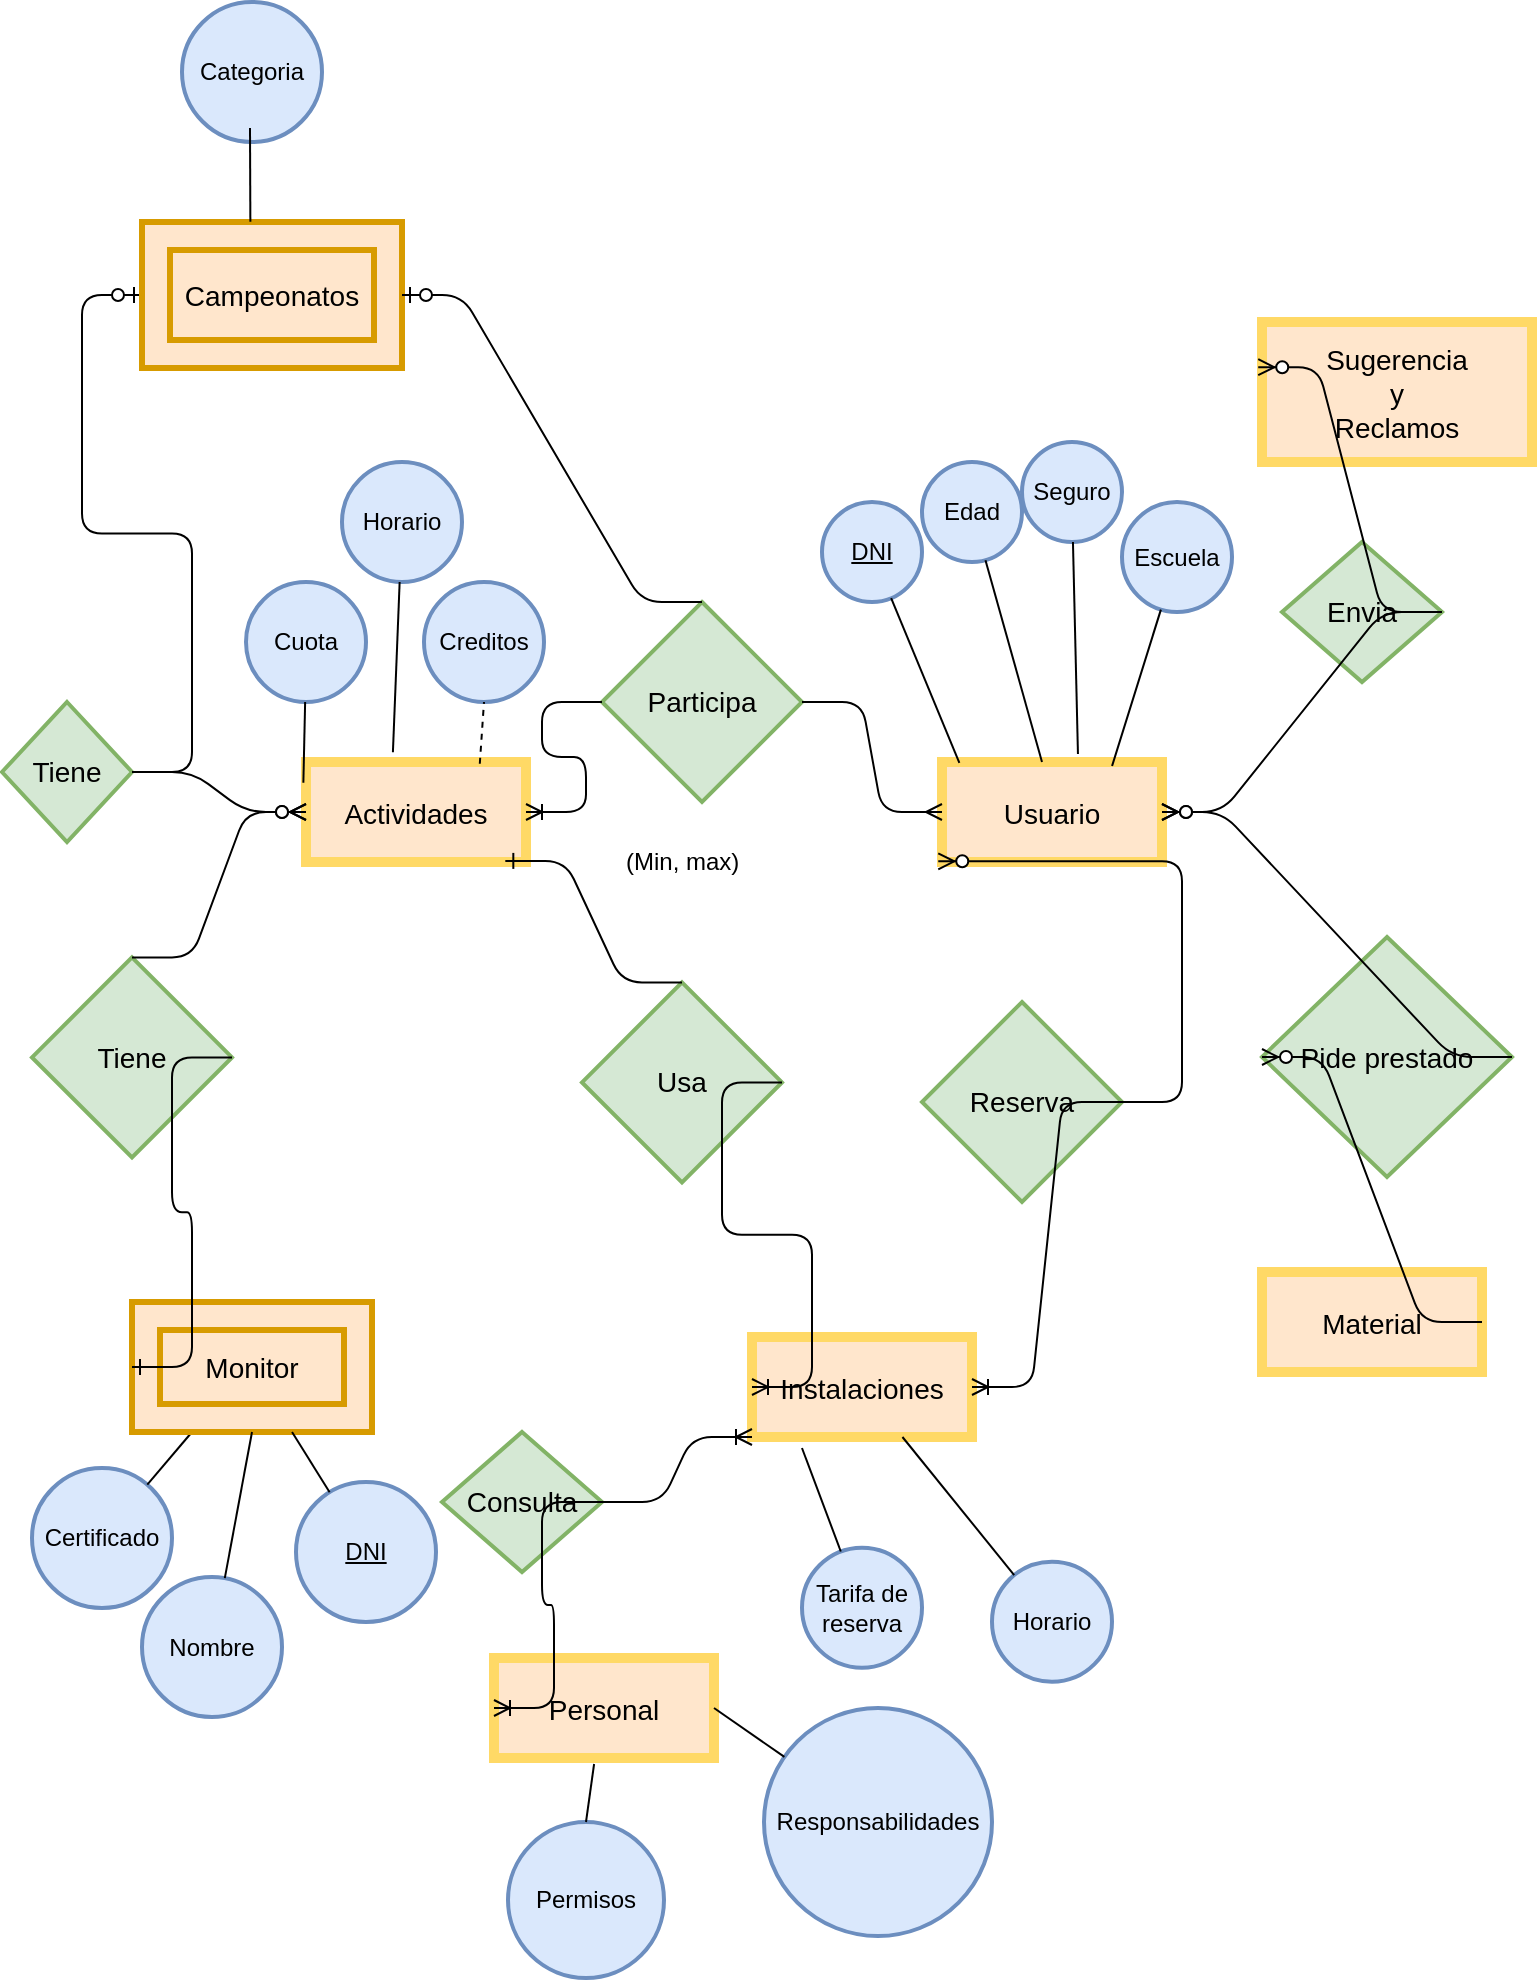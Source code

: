 <mxfile version="12.1.1" type="google" pages="1"><diagram id="WIsJeCkFswBoTWDT_eIO" name="Page-1"><mxGraphModel dx="854" dy="387" grid="1" gridSize="10" guides="1" tooltips="1" connect="1" arrows="1" fold="1" page="1" pageScale="1" pageWidth="827" pageHeight="1169" math="0" shadow="0"><root><mxCell id="0"/><mxCell id="1" parent="0"/><mxCell id="l50CEKleApwDOfh3a4sd-1" value="Usuario" style="text;align=center;verticalAlign=middle;spacingLeft=4;spacingRight=4;strokeColor=#FFD966;fillColor=#ffe6cc;rotatable=0;points=[[0,0.5],[1,0.5]];portConstraint=eastwest;fontSize=14;strokeWidth=5;" parent="1" vertex="1"><mxGeometry x="475" y="410" width="110" height="50" as="geometry"/></mxCell><mxCell id="l50CEKleApwDOfh3a4sd-3" value="Participa" style="shape=rhombus;strokeWidth=2;fontSize=17;perimeter=rhombusPerimeter;whiteSpace=wrap;html=1;align=center;fontSize=14;fillColor=#d5e8d4;strokeColor=#82b366;" parent="1" vertex="1"><mxGeometry x="305" y="330" width="100" height="100" as="geometry"/></mxCell><mxCell id="l50CEKleApwDOfh3a4sd-5" value="Actividades" style="text;align=center;verticalAlign=middle;spacingLeft=4;spacingRight=4;strokeColor=#FFD966;fillColor=#ffe6cc;rotatable=0;points=[[0,0.5],[1,0.5]];portConstraint=eastwest;fontSize=14;strokeWidth=5;" parent="1" vertex="1"><mxGeometry x="157" y="410" width="110" height="50" as="geometry"/></mxCell><mxCell id="l50CEKleApwDOfh3a4sd-10" value="Tiene " style="shape=rhombus;strokeWidth=2;fontSize=17;perimeter=rhombusPerimeter;whiteSpace=wrap;html=1;align=center;fontSize=14;fillColor=#d5e8d4;strokeColor=#82b366;" parent="1" vertex="1"><mxGeometry x="20" y="507.706" width="100" height="100" as="geometry"/></mxCell><mxCell id="l50CEKleApwDOfh3a4sd-12" value="" style="edgeStyle=entityRelationEdgeStyle;fontSize=12;html=1;endArrow=ERzeroToMany;endFill=1;entryX=0;entryY=0.5;entryDx=0;entryDy=0;exitX=0.5;exitY=0;exitDx=0;exitDy=0;" parent="1" source="l50CEKleApwDOfh3a4sd-10" target="l50CEKleApwDOfh3a4sd-5" edge="1"><mxGeometry width="100" height="100" relative="1" as="geometry"><mxPoint x="15" y="530" as="sourcePoint"/><mxPoint x="115" y="430" as="targetPoint"/></mxGeometry></mxCell><mxCell id="l50CEKleApwDOfh3a4sd-14" value="Pide prestado" style="shape=rhombus;strokeWidth=2;fontSize=17;perimeter=rhombusPerimeter;whiteSpace=wrap;html=1;align=center;fontSize=14;fillColor=#d5e8d4;strokeColor=#82b366;" parent="1" vertex="1"><mxGeometry x="635" y="497.5" width="125" height="120" as="geometry"/></mxCell><mxCell id="l50CEKleApwDOfh3a4sd-15" value="Material" style="text;align=center;verticalAlign=middle;spacingLeft=4;spacingRight=4;strokeColor=#FFD966;fillColor=#ffe6cc;rotatable=0;points=[[0,0.5],[1,0.5]];portConstraint=eastwest;fontSize=14;strokeWidth=5;" parent="1" vertex="1"><mxGeometry x="635" y="665" width="110" height="50" as="geometry"/></mxCell><mxCell id="l50CEKleApwDOfh3a4sd-16" value="" style="edgeStyle=entityRelationEdgeStyle;fontSize=12;html=1;endArrow=ERzeroToMany;endFill=1;exitX=1;exitY=0.5;exitDx=0;exitDy=0;" parent="1" source="l50CEKleApwDOfh3a4sd-14" target="l50CEKleApwDOfh3a4sd-1" edge="1"><mxGeometry width="100" height="100" relative="1" as="geometry"><mxPoint x="694.882" y="495.912" as="sourcePoint"/><mxPoint x="714.882" y="410.029" as="targetPoint"/></mxGeometry></mxCell><mxCell id="l50CEKleApwDOfh3a4sd-17" value="" style="edgeStyle=entityRelationEdgeStyle;fontSize=12;html=1;endArrow=ERzeroToMany;endFill=1;entryX=0;entryY=0.5;entryDx=0;entryDy=0;exitX=1;exitY=0.5;exitDx=0;exitDy=0;" parent="1" source="l50CEKleApwDOfh3a4sd-15" target="l50CEKleApwDOfh3a4sd-14" edge="1"><mxGeometry width="100" height="100" relative="1" as="geometry"><mxPoint x="520.167" y="665" as="sourcePoint"/><mxPoint x="505.167" y="540" as="targetPoint"/></mxGeometry></mxCell><mxCell id="l50CEKleApwDOfh3a4sd-21" value="Cuota" style="ellipse;whiteSpace=wrap;html=1;aspect=fixed;strokeColor=#6c8ebf;strokeWidth=2;fillColor=#dae8fc;" parent="1" vertex="1"><mxGeometry x="127" y="320" width="60" height="60" as="geometry"/></mxCell><mxCell id="l50CEKleApwDOfh3a4sd-22" value="Horario" style="ellipse;whiteSpace=wrap;html=1;aspect=fixed;strokeColor=#6c8ebf;strokeWidth=2;fillColor=#dae8fc;" parent="1" vertex="1"><mxGeometry x="175" y="260" width="60" height="60" as="geometry"/></mxCell><mxCell id="l50CEKleApwDOfh3a4sd-24" value="" style="endArrow=none;html=1;exitX=-0.012;exitY=0.208;exitDx=0;exitDy=0;exitPerimeter=0;" parent="1" source="l50CEKleApwDOfh3a4sd-5" target="l50CEKleApwDOfh3a4sd-21" edge="1"><mxGeometry width="50" height="50" relative="1" as="geometry"><mxPoint x="115" y="430" as="sourcePoint"/><mxPoint x="165" y="380" as="targetPoint"/></mxGeometry></mxCell><mxCell id="l50CEKleApwDOfh3a4sd-25" value="" style="endArrow=none;html=1;exitX=0.395;exitY=-0.098;exitDx=0;exitDy=0;exitPerimeter=0;" parent="1" source="l50CEKleApwDOfh3a4sd-5" target="l50CEKleApwDOfh3a4sd-22" edge="1"><mxGeometry width="50" height="50" relative="1" as="geometry"><mxPoint x="193.68" y="430.4" as="sourcePoint"/><mxPoint x="174.985" y="378.29" as="targetPoint"/></mxGeometry></mxCell><mxCell id="l50CEKleApwDOfh3a4sd-27" value="Creditos" style="ellipse;whiteSpace=wrap;html=1;aspect=fixed;strokeColor=#6c8ebf;strokeWidth=2;fillColor=#dae8fc;" parent="1" vertex="1"><mxGeometry x="216" y="320" width="60" height="60" as="geometry"/></mxCell><mxCell id="l50CEKleApwDOfh3a4sd-29" value="(Min, max)" style="text;html=1;resizable=0;points=[];autosize=1;align=left;verticalAlign=top;spacingTop=-4;" parent="1" vertex="1"><mxGeometry x="315" y="450" width="80" height="20" as="geometry"/></mxCell><mxCell id="l50CEKleApwDOfh3a4sd-30" value="" style="endArrow=none;dashed=1;html=1;entryX=0.5;entryY=1;entryDx=0;entryDy=0;exitX=0.79;exitY=0.017;exitDx=0;exitDy=0;exitPerimeter=0;" parent="1" source="l50CEKleApwDOfh3a4sd-5" target="l50CEKleApwDOfh3a4sd-27" edge="1"><mxGeometry width="50" height="50" relative="1" as="geometry"><mxPoint x="275" y="400" as="sourcePoint"/><mxPoint x="305" y="370" as="targetPoint"/></mxGeometry></mxCell><mxCell id="l50CEKleApwDOfh3a4sd-31" value="Instalaciones" style="text;align=center;verticalAlign=middle;spacingLeft=4;spacingRight=4;strokeColor=#FFD966;fillColor=#ffe6cc;rotatable=0;points=[[0,0.5],[1,0.5]];portConstraint=eastwest;fontSize=14;strokeWidth=5;" parent="1" vertex="1"><mxGeometry x="380" y="697.5" width="110" height="50" as="geometry"/></mxCell><mxCell id="l50CEKleApwDOfh3a4sd-32" value="Usa" style="shape=rhombus;strokeWidth=2;fontSize=17;perimeter=rhombusPerimeter;whiteSpace=wrap;html=1;align=center;fontSize=14;fillColor=#d5e8d4;strokeColor=#82b366;" parent="1" vertex="1"><mxGeometry x="295" y="520.206" width="100" height="100" as="geometry"/></mxCell><mxCell id="l50CEKleApwDOfh3a4sd-33" value="" style="edgeStyle=entityRelationEdgeStyle;fontSize=12;html=1;endArrow=ERone;endFill=1;exitX=0.5;exitY=0;exitDx=0;exitDy=0;entryX=0.906;entryY=0.989;entryDx=0;entryDy=0;entryPerimeter=0;" parent="1" source="l50CEKleApwDOfh3a4sd-32" target="l50CEKleApwDOfh3a4sd-5" edge="1"><mxGeometry width="100" height="100" relative="1" as="geometry"><mxPoint x="265" y="550" as="sourcePoint"/><mxPoint x="291" y="461" as="targetPoint"/></mxGeometry></mxCell><mxCell id="l50CEKleApwDOfh3a4sd-35" value="" style="edgeStyle=entityRelationEdgeStyle;fontSize=12;html=1;endArrow=ERoneToMany;entryX=0;entryY=0.5;entryDx=0;entryDy=0;exitX=1;exitY=0.5;exitDx=0;exitDy=0;" parent="1" source="l50CEKleApwDOfh3a4sd-32" target="l50CEKleApwDOfh3a4sd-31" edge="1"><mxGeometry width="100" height="100" relative="1" as="geometry"><mxPoint x="405" y="610" as="sourcePoint"/><mxPoint x="315" y="640" as="targetPoint"/></mxGeometry></mxCell><mxCell id="l50CEKleApwDOfh3a4sd-36" value="Personal" style="text;align=center;verticalAlign=middle;spacingLeft=4;spacingRight=4;strokeColor=#FFD966;fillColor=#ffe6cc;rotatable=0;points=[[0,0.5],[1,0.5]];portConstraint=eastwest;fontSize=14;strokeWidth=5;" parent="1" vertex="1"><mxGeometry x="251" y="858" width="110" height="50" as="geometry"/></mxCell><mxCell id="l50CEKleApwDOfh3a4sd-37" value="Consulta" style="shape=rhombus;strokeWidth=2;fontSize=17;perimeter=rhombusPerimeter;whiteSpace=wrap;html=1;align=center;fontSize=14;fillColor=#d5e8d4;strokeColor=#82b366;" parent="1" vertex="1"><mxGeometry x="225" y="745" width="80" height="70" as="geometry"/></mxCell><mxCell id="l50CEKleApwDOfh3a4sd-38" value="" style="edgeStyle=entityRelationEdgeStyle;fontSize=12;html=1;endArrow=ERoneToMany;entryX=0;entryY=0.5;entryDx=0;entryDy=0;exitX=1;exitY=0.5;exitDx=0;exitDy=0;" parent="1" source="l50CEKleApwDOfh3a4sd-37" target="l50CEKleApwDOfh3a4sd-36" edge="1"><mxGeometry width="100" height="100" relative="1" as="geometry"><mxPoint x="395" y="820" as="sourcePoint"/><mxPoint x="345" y="840" as="targetPoint"/></mxGeometry></mxCell><mxCell id="l50CEKleApwDOfh3a4sd-41" value="" style="edgeStyle=entityRelationEdgeStyle;fontSize=12;html=1;endArrow=ERoneToMany;entryX=0;entryY=1;entryDx=0;entryDy=0;exitX=1;exitY=0.5;exitDx=0;exitDy=0;entryPerimeter=0;" parent="1" source="l50CEKleApwDOfh3a4sd-37" target="l50CEKleApwDOfh3a4sd-31" edge="1"><mxGeometry width="100" height="100" relative="1" as="geometry"><mxPoint x="534.882" y="725.029" as="sourcePoint"/><mxPoint x="470.176" y="814.441" as="targetPoint"/></mxGeometry></mxCell><mxCell id="l50CEKleApwDOfh3a4sd-43" value="Reserva" style="shape=rhombus;strokeWidth=2;fontSize=17;perimeter=rhombusPerimeter;whiteSpace=wrap;html=1;align=center;fontSize=14;fillColor=#d5e8d4;strokeColor=#82b366;" parent="1" vertex="1"><mxGeometry x="465" y="530" width="100" height="100" as="geometry"/></mxCell><mxCell id="l50CEKleApwDOfh3a4sd-45" value="" style="edgeStyle=entityRelationEdgeStyle;fontSize=12;html=1;endArrow=ERoneToMany;exitX=1;exitY=0.5;exitDx=0;exitDy=0;" parent="1" source="l50CEKleApwDOfh3a4sd-43" target="l50CEKleApwDOfh3a4sd-31" edge="1"><mxGeometry width="100" height="100" relative="1" as="geometry"><mxPoint x="525.471" y="529.647" as="sourcePoint"/><mxPoint x="535" y="760" as="targetPoint"/></mxGeometry></mxCell><mxCell id="l50CEKleApwDOfh3a4sd-48" value="Horario" style="ellipse;whiteSpace=wrap;html=1;aspect=fixed;strokeColor=#6c8ebf;strokeWidth=2;fillColor=#dae8fc;direction=west;" parent="1" vertex="1"><mxGeometry x="500" y="809.824" width="60" height="60" as="geometry"/></mxCell><mxCell id="l50CEKleApwDOfh3a4sd-49" value="" style="endArrow=none;html=1;" parent="1" source="l50CEKleApwDOfh3a4sd-31" target="l50CEKleApwDOfh3a4sd-48" edge="1"><mxGeometry width="50" height="50" relative="1" as="geometry"><mxPoint x="488.45" y="923.924" as="sourcePoint"/><mxPoint x="434.985" y="897.113" as="targetPoint"/></mxGeometry></mxCell><mxCell id="l50CEKleApwDOfh3a4sd-52" value="Tarifa de reserva" style="ellipse;whiteSpace=wrap;html=1;aspect=fixed;strokeColor=#6c8ebf;strokeWidth=2;fillColor=#dae8fc;" parent="1" vertex="1"><mxGeometry x="405" y="802.824" width="60" height="60" as="geometry"/></mxCell><mxCell id="l50CEKleApwDOfh3a4sd-53" value="" style="endArrow=none;html=1;" parent="1" target="l50CEKleApwDOfh3a4sd-52" edge="1"><mxGeometry width="50" height="50" relative="1" as="geometry"><mxPoint x="405" y="753" as="sourcePoint"/><mxPoint x="514.985" y="900.113" as="targetPoint"/></mxGeometry></mxCell><mxCell id="l50CEKleApwDOfh3a4sd-54" value="Envia" style="shape=rhombus;strokeWidth=2;fontSize=17;perimeter=rhombusPerimeter;whiteSpace=wrap;html=1;align=center;fontSize=14;fillColor=#d5e8d4;strokeColor=#82b366;" parent="1" vertex="1"><mxGeometry x="645" y="300" width="80" height="70" as="geometry"/></mxCell><mxCell id="l50CEKleApwDOfh3a4sd-55" value="Sugerencia &#10;y&#10;Reclamos" style="text;align=center;verticalAlign=middle;spacingLeft=4;spacingRight=4;strokeColor=#FFD966;fillColor=#ffe6cc;rotatable=0;points=[[0,0.5],[1,0.5]];portConstraint=eastwest;fontSize=14;strokeWidth=5;" parent="1" vertex="1"><mxGeometry x="635" y="190" width="135" height="70" as="geometry"/></mxCell><mxCell id="l50CEKleApwDOfh3a4sd-56" value="" style="edgeStyle=entityRelationEdgeStyle;fontSize=12;html=1;endArrow=ERzeroToMany;endFill=1;entryX=-0.014;entryY=0.323;entryDx=0;entryDy=0;entryPerimeter=0;exitX=1;exitY=0.5;exitDx=0;exitDy=0;" parent="1" source="l50CEKleApwDOfh3a4sd-54" target="l50CEKleApwDOfh3a4sd-55" edge="1"><mxGeometry width="100" height="100" relative="1" as="geometry"><mxPoint x="555" y="290" as="sourcePoint"/><mxPoint x="865" y="350" as="targetPoint"/></mxGeometry></mxCell><mxCell id="l50CEKleApwDOfh3a4sd-60" value="" style="edgeStyle=entityRelationEdgeStyle;fontSize=12;html=1;endArrow=ERzeroToMany;endFill=1;exitX=1;exitY=0.5;exitDx=0;exitDy=0;" parent="1" source="l50CEKleApwDOfh3a4sd-54" target="l50CEKleApwDOfh3a4sd-1" edge="1"><mxGeometry width="100" height="100" relative="1" as="geometry"><mxPoint x="685" y="450" as="sourcePoint"/><mxPoint x="825" y="370" as="targetPoint"/></mxGeometry></mxCell><mxCell id="l50CEKleApwDOfh3a4sd-65" value="&lt;u&gt;DNI&lt;/u&gt;" style="ellipse;whiteSpace=wrap;html=1;aspect=fixed;strokeColor=#6c8ebf;strokeWidth=2;fillColor=#dae8fc;" parent="1" vertex="1"><mxGeometry x="415" y="280" width="50" height="50" as="geometry"/></mxCell><mxCell id="l50CEKleApwDOfh3a4sd-66" value="" style="endArrow=none;html=1;exitX=-0.012;exitY=0.208;exitDx=0;exitDy=0;exitPerimeter=0;" parent="1" target="l50CEKleApwDOfh3a4sd-65" edge="1"><mxGeometry width="50" height="50" relative="1" as="geometry"><mxPoint x="483.68" y="410.4" as="sourcePoint"/><mxPoint x="580" y="380" as="targetPoint"/></mxGeometry></mxCell><mxCell id="l50CEKleApwDOfh3a4sd-68" value="Edad" style="ellipse;whiteSpace=wrap;html=1;aspect=fixed;strokeColor=#6c8ebf;strokeWidth=2;fillColor=#dae8fc;" parent="1" vertex="1"><mxGeometry x="465" y="260" width="50" height="50" as="geometry"/></mxCell><mxCell id="l50CEKleApwDOfh3a4sd-69" value="" style="endArrow=none;html=1;" parent="1" target="l50CEKleApwDOfh3a4sd-68" edge="1"><mxGeometry width="50" height="50" relative="1" as="geometry"><mxPoint x="525" y="410" as="sourcePoint"/><mxPoint x="640" y="379.5" as="targetPoint"/></mxGeometry></mxCell><mxCell id="l50CEKleApwDOfh3a4sd-74" value="" style="edgeStyle=entityRelationEdgeStyle;fontSize=12;html=1;endArrow=ERmany;entryX=0;entryY=0.5;entryDx=0;entryDy=0;exitX=1;exitY=0.5;exitDx=0;exitDy=0;" parent="1" source="l50CEKleApwDOfh3a4sd-3" target="l50CEKleApwDOfh3a4sd-1" edge="1"><mxGeometry width="100" height="100" relative="1" as="geometry"><mxPoint x="365" y="510" as="sourcePoint"/><mxPoint x="465" y="430" as="targetPoint"/></mxGeometry></mxCell><mxCell id="l50CEKleApwDOfh3a4sd-75" value="" style="edgeStyle=entityRelationEdgeStyle;fontSize=12;html=1;endArrow=ERoneToMany;" parent="1" source="l50CEKleApwDOfh3a4sd-3" target="l50CEKleApwDOfh3a4sd-5" edge="1"><mxGeometry width="100" height="100" relative="1" as="geometry"><mxPoint x="235" y="290" as="sourcePoint"/><mxPoint x="265" y="440" as="targetPoint"/></mxGeometry></mxCell><mxCell id="l50CEKleApwDOfh3a4sd-77" value="Certificado" style="ellipse;whiteSpace=wrap;html=1;aspect=fixed;strokeColor=#6c8ebf;strokeWidth=2;fillColor=#dae8fc;" parent="1" vertex="1"><mxGeometry x="20" y="763" width="70" height="70" as="geometry"/></mxCell><mxCell id="rSHOa61x_2m576k7iY24-1" value="Nombre&lt;br&gt;" style="ellipse;whiteSpace=wrap;html=1;aspect=fixed;strokeColor=#6c8ebf;strokeWidth=2;fillColor=#dae8fc;" vertex="1" parent="1"><mxGeometry x="75" y="817.5" width="70" height="70" as="geometry"/></mxCell><mxCell id="l50CEKleApwDOfh3a4sd-78" value="" style="endArrow=none;html=1;exitX=0.25;exitY=1;exitDx=0;exitDy=0;" parent="1" source="l50CEKleApwDOfh3a4sd-92" target="l50CEKleApwDOfh3a4sd-77" edge="1"><mxGeometry width="50" height="50" relative="1" as="geometry"><mxPoint x="31.98" y="747.9" as="sourcePoint"/><mxPoint x="135" y="922.5" as="targetPoint"/></mxGeometry></mxCell><mxCell id="l50CEKleApwDOfh3a4sd-81" value="Responsabilidades" style="ellipse;whiteSpace=wrap;html=1;aspect=fixed;strokeColor=#6c8ebf;strokeWidth=2;fillColor=#dae8fc;" parent="1" vertex="1"><mxGeometry x="386" y="883" width="114" height="114" as="geometry"/></mxCell><mxCell id="l50CEKleApwDOfh3a4sd-82" value="" style="endArrow=none;html=1;exitX=1;exitY=0.5;exitDx=0;exitDy=0;" parent="1" source="l50CEKleApwDOfh3a4sd-36" target="l50CEKleApwDOfh3a4sd-81" edge="1"><mxGeometry width="50" height="50" relative="1" as="geometry"><mxPoint x="275" y="957.5" as="sourcePoint"/><mxPoint x="444.985" y="1059.613" as="targetPoint"/></mxGeometry></mxCell><mxCell id="l50CEKleApwDOfh3a4sd-85" value="Permisos" style="ellipse;whiteSpace=wrap;html=1;aspect=fixed;strokeColor=#6c8ebf;strokeWidth=2;fillColor=#dae8fc;" parent="1" vertex="1"><mxGeometry x="258" y="940" width="78" height="78" as="geometry"/></mxCell><mxCell id="l50CEKleApwDOfh3a4sd-86" value="" style="endArrow=none;html=1;exitX=0.5;exitY=0;exitDx=0;exitDy=0;entryX=0.455;entryY=1.06;entryDx=0;entryDy=0;entryPerimeter=0;" parent="1" source="l50CEKleApwDOfh3a4sd-85" target="l50CEKleApwDOfh3a4sd-36" edge="1"><mxGeometry width="50" height="50" relative="1" as="geometry"><mxPoint x="204" y="1023" as="sourcePoint"/><mxPoint x="256" y="991" as="targetPoint"/></mxGeometry></mxCell><mxCell id="l50CEKleApwDOfh3a4sd-87" value="Seguro" style="ellipse;whiteSpace=wrap;html=1;aspect=fixed;strokeColor=#6c8ebf;strokeWidth=2;fillColor=#dae8fc;" parent="1" vertex="1"><mxGeometry x="515" y="250" width="50" height="50" as="geometry"/></mxCell><mxCell id="l50CEKleApwDOfh3a4sd-88" value="" style="endArrow=none;html=1;exitX=0.618;exitY=-0.08;exitDx=0;exitDy=0;exitPerimeter=0;" parent="1" source="l50CEKleApwDOfh3a4sd-1" target="l50CEKleApwDOfh3a4sd-87" edge="1"><mxGeometry width="50" height="50" relative="1" as="geometry"><mxPoint x="535" y="420" as="sourcePoint"/><mxPoint x="650" y="389.5" as="targetPoint"/></mxGeometry></mxCell><mxCell id="l50CEKleApwDOfh3a4sd-90" value="Escuela" style="ellipse;whiteSpace=wrap;html=1;aspect=fixed;strokeColor=#6c8ebf;strokeWidth=2;fillColor=#dae8fc;" parent="1" vertex="1"><mxGeometry x="565" y="280" width="55" height="55" as="geometry"/></mxCell><mxCell id="l50CEKleApwDOfh3a4sd-91" value="" style="endArrow=none;html=1;exitX=0.773;exitY=0.04;exitDx=0;exitDy=0;exitPerimeter=0;" parent="1" source="l50CEKleApwDOfh3a4sd-1" target="l50CEKleApwDOfh3a4sd-90" edge="1"><mxGeometry width="50" height="50" relative="1" as="geometry"><mxPoint x="567.01" y="438" as="sourcePoint"/><mxPoint x="700" y="424.5" as="targetPoint"/></mxGeometry></mxCell><mxCell id="l50CEKleApwDOfh3a4sd-92" value="Monitor" style="shape=ext;strokeWidth=3;margin=10;double=1;whiteSpace=wrap;html=1;align=center;fontSize=14;fillColor=#ffe6cc;strokeColor=#d79b00;" parent="1" vertex="1"><mxGeometry x="70" y="680" width="120" height="65" as="geometry"/></mxCell><mxCell id="l50CEKleApwDOfh3a4sd-94" value="" style="edgeStyle=entityRelationEdgeStyle;fontSize=12;html=1;endArrow=ERone;endFill=1;entryX=0;entryY=0.5;entryDx=0;entryDy=0;exitX=1;exitY=0.5;exitDx=0;exitDy=0;" parent="1" source="l50CEKleApwDOfh3a4sd-10" target="l50CEKleApwDOfh3a4sd-92" edge="1"><mxGeometry width="100" height="100" relative="1" as="geometry"><mxPoint x="-25" y="690" as="sourcePoint"/><mxPoint x="75" y="590" as="targetPoint"/></mxGeometry></mxCell><mxCell id="l50CEKleApwDOfh3a4sd-95" value="" style="edgeStyle=entityRelationEdgeStyle;fontSize=12;html=1;endArrow=ERzeroToMany;endFill=1;entryX=-0.017;entryY=0.993;entryDx=0;entryDy=0;entryPerimeter=0;" parent="1" source="l50CEKleApwDOfh3a4sd-43" target="l50CEKleApwDOfh3a4sd-1" edge="1"><mxGeometry width="100" height="100" relative="1" as="geometry"><mxPoint x="395" y="620" as="sourcePoint"/><mxPoint x="495" y="520" as="targetPoint"/></mxGeometry></mxCell><mxCell id="l50CEKleApwDOfh3a4sd-98" value="Tiene " style="shape=rhombus;strokeWidth=2;fontSize=17;perimeter=rhombusPerimeter;whiteSpace=wrap;html=1;align=center;fontSize=14;fillColor=#d5e8d4;strokeColor=#82b366;" parent="1" vertex="1"><mxGeometry x="5" y="380" width="65" height="70" as="geometry"/></mxCell><mxCell id="l50CEKleApwDOfh3a4sd-99" value="" style="edgeStyle=entityRelationEdgeStyle;fontSize=12;html=1;endArrow=ERzeroToOne;endFill=1;exitX=1;exitY=0.5;exitDx=0;exitDy=0;entryX=0;entryY=0.5;entryDx=0;entryDy=0;" parent="1" source="l50CEKleApwDOfh3a4sd-98" target="l50CEKleApwDOfh3a4sd-101" edge="1"><mxGeometry width="100" height="100" relative="1" as="geometry"><mxPoint x="-45" y="340" as="sourcePoint"/><mxPoint x="-165" y="280" as="targetPoint"/></mxGeometry></mxCell><mxCell id="l50CEKleApwDOfh3a4sd-101" value="Campeonatos" style="shape=ext;strokeWidth=3;margin=10;double=1;whiteSpace=wrap;html=1;align=center;fontSize=14;fillColor=#ffe6cc;strokeColor=#d79b00;" parent="1" vertex="1"><mxGeometry x="75" y="140" width="130" height="73" as="geometry"/></mxCell><mxCell id="l50CEKleApwDOfh3a4sd-102" value="" style="edgeStyle=entityRelationEdgeStyle;fontSize=12;html=1;endArrow=ERzeroToMany;endFill=1;exitX=1;exitY=0.5;exitDx=0;exitDy=0;entryX=0;entryY=0.5;entryDx=0;entryDy=0;" parent="1" source="l50CEKleApwDOfh3a4sd-98" target="l50CEKleApwDOfh3a4sd-5" edge="1"><mxGeometry width="100" height="100" relative="1" as="geometry"><mxPoint x="-30" y="525" as="sourcePoint"/><mxPoint x="70" y="425" as="targetPoint"/></mxGeometry></mxCell><mxCell id="l50CEKleApwDOfh3a4sd-103" value="" style="edgeStyle=entityRelationEdgeStyle;fontSize=12;html=1;endArrow=ERzeroToOne;endFill=1;exitX=0.5;exitY=0;exitDx=0;exitDy=0;" parent="1" source="l50CEKleApwDOfh3a4sd-3" target="l50CEKleApwDOfh3a4sd-101" edge="1"><mxGeometry width="100" height="100" relative="1" as="geometry"><mxPoint x="-165" y="270" as="sourcePoint"/><mxPoint x="-65" y="170" as="targetPoint"/></mxGeometry></mxCell><mxCell id="l50CEKleApwDOfh3a4sd-105" value="Categoria" style="ellipse;whiteSpace=wrap;html=1;aspect=fixed;strokeColor=#6c8ebf;strokeWidth=2;fillColor=#dae8fc;" parent="1" vertex="1"><mxGeometry x="95" y="30" width="70" height="70" as="geometry"/></mxCell><mxCell id="l50CEKleApwDOfh3a4sd-106" value="" style="endArrow=none;html=1;exitX=-0.012;exitY=0.208;exitDx=0;exitDy=0;exitPerimeter=0;" parent="1" edge="1"><mxGeometry width="50" height="50" relative="1" as="geometry"><mxPoint x="129.18" y="139.9" as="sourcePoint"/><mxPoint x="129" y="93" as="targetPoint"/></mxGeometry></mxCell><mxCell id="rSHOa61x_2m576k7iY24-2" value="DNI&lt;br&gt;" style="ellipse;whiteSpace=wrap;html=1;aspect=fixed;strokeColor=#6c8ebf;strokeWidth=2;fillColor=#dae8fc;fontStyle=4" vertex="1" parent="1"><mxGeometry x="152" y="770" width="70" height="70" as="geometry"/></mxCell><mxCell id="rSHOa61x_2m576k7iY24-3" value="" style="endArrow=none;html=1;entryX=0.5;entryY=1;entryDx=0;entryDy=0;" edge="1" parent="1" source="rSHOa61x_2m576k7iY24-1" target="l50CEKleApwDOfh3a4sd-92"><mxGeometry width="50" height="50" relative="1" as="geometry"><mxPoint x="10" y="1090" as="sourcePoint"/><mxPoint x="60" y="1040" as="targetPoint"/></mxGeometry></mxCell><mxCell id="rSHOa61x_2m576k7iY24-4" value="" style="endArrow=none;html=1;" edge="1" parent="1" source="rSHOa61x_2m576k7iY24-2" target="l50CEKleApwDOfh3a4sd-92"><mxGeometry width="50" height="50" relative="1" as="geometry"><mxPoint x="126.431" y="828.096" as="sourcePoint"/><mxPoint x="140" y="755" as="targetPoint"/></mxGeometry></mxCell></root></mxGraphModel></diagram></mxfile>